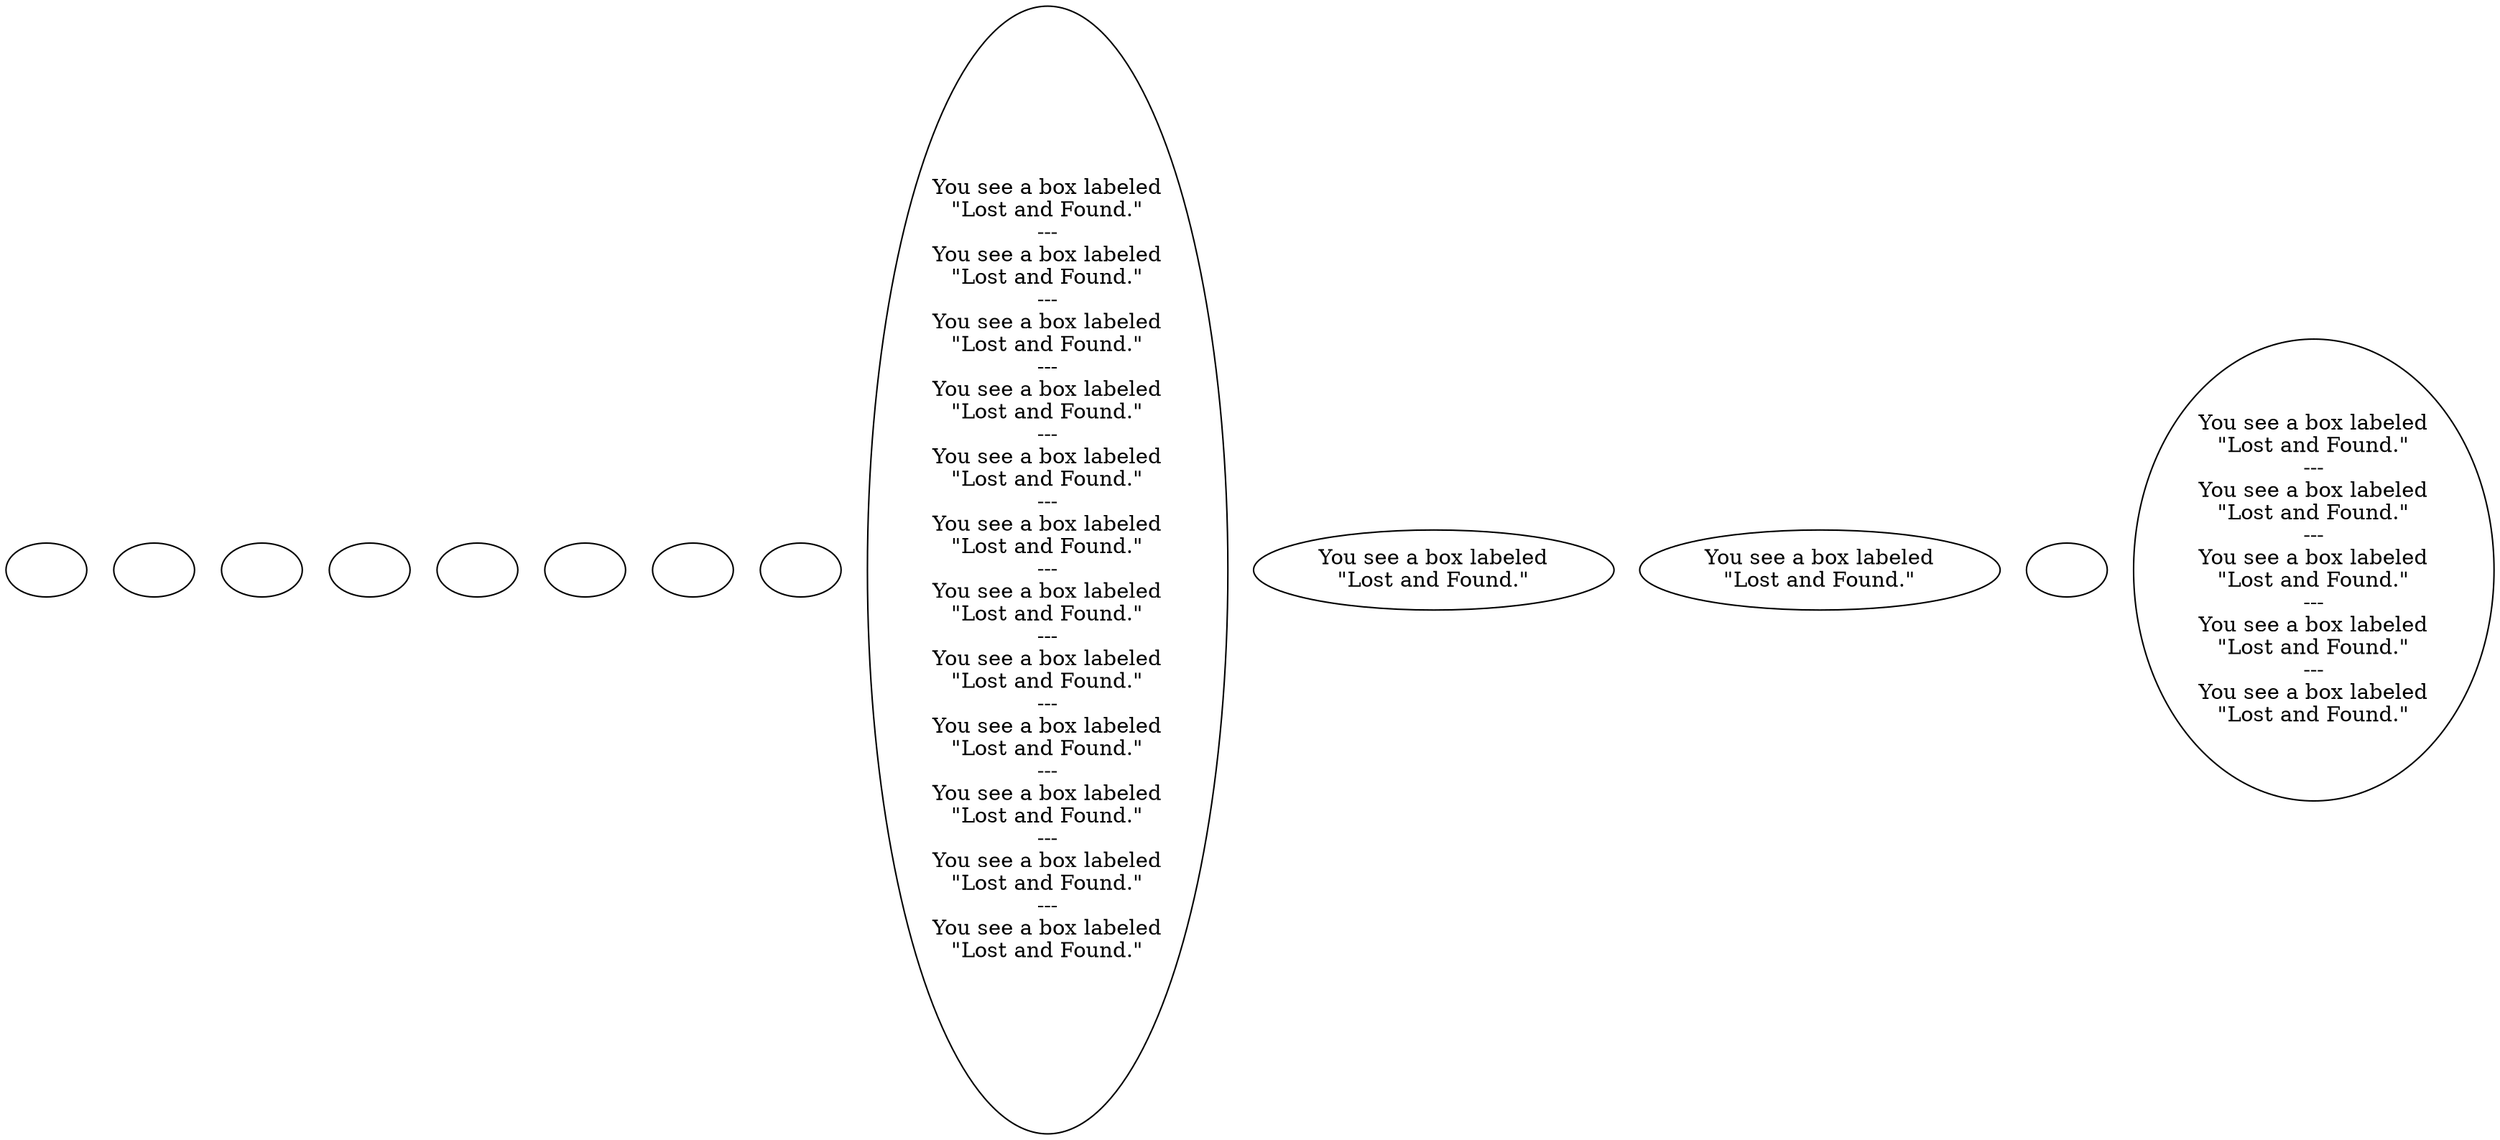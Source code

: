 digraph miLstFnd {
  "checkPartyMembersNearDoor" [style=filled       fillcolor="#FFFFFF"       color="#000000"]
  "checkPartyMembersNearDoor" [label=""]
  "start" [style=filled       fillcolor="#FFFFFF"       color="#000000"]
  "start" [label=""]
  "map_enter_p_proc" [style=filled       fillcolor="#FFFFFF"       color="#000000"]
  "map_enter_p_proc" [label=""]
  "pickup_p_proc" [style=filled       fillcolor="#FFFFFF"       color="#000000"]
  "pickup_p_proc" [label=""]
  "use_p_proc" [style=filled       fillcolor="#FFFFFF"       color="#000000"]
  "use_p_proc" [label=""]
  "damage_p_proc" [style=filled       fillcolor="#FFFFFF"       color="#000000"]
  "damage_p_proc" [label=""]
  "map_exit_p_proc" [style=filled       fillcolor="#FFFFFF"       color="#000000"]
  "map_exit_p_proc" [label=""]
  "map_update_p_proc" [style=filled       fillcolor="#FFFFFF"       color="#000000"]
  "map_update_p_proc" [label=""]
  "use_obj_on_p_proc" [style=filled       fillcolor="#FFFFFF"       color="#000000"]
  "use_obj_on_p_proc" [label="You see a box labeled\n\"Lost and Found.\"\n---\nYou see a box labeled\n\"Lost and Found.\"\n---\nYou see a box labeled\n\"Lost and Found.\"\n---\nYou see a box labeled\n\"Lost and Found.\"\n---\nYou see a box labeled\n\"Lost and Found.\"\n---\nYou see a box labeled\n\"Lost and Found.\"\n---\nYou see a box labeled\n\"Lost and Found.\"\n---\nYou see a box labeled\n\"Lost and Found.\"\n---\nYou see a box labeled\n\"Lost and Found.\"\n---\nYou see a box labeled\n\"Lost and Found.\"\n---\nYou see a box labeled\n\"Lost and Found.\"\n---\nYou see a box labeled\n\"Lost and Found.\""]
  "look_at_p_proc" [style=filled       fillcolor="#FFFFFF"       color="#000000"]
  "look_at_p_proc" [label="You see a box labeled\n\"Lost and Found.\""]
  "description_p_proc" [style=filled       fillcolor="#FFFFFF"       color="#000000"]
  "description_p_proc" [label="You see a box labeled\n\"Lost and Found.\""]
  "timed_event_p_proc" [style=filled       fillcolor="#FFFFFF"       color="#000000"]
  "timed_event_p_proc" [label=""]
  "use_skill_on_p_proc" [style=filled       fillcolor="#FFFFFF"       color="#000000"]
  "use_skill_on_p_proc" [label="You see a box labeled\n\"Lost and Found.\"\n---\nYou see a box labeled\n\"Lost and Found.\"\n---\nYou see a box labeled\n\"Lost and Found.\"\n---\nYou see a box labeled\n\"Lost and Found.\"\n---\nYou see a box labeled\n\"Lost and Found.\""]
}